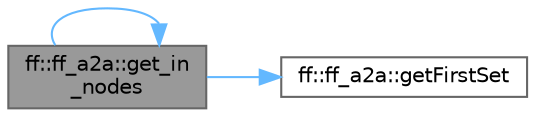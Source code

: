 digraph "ff::ff_a2a::get_in_nodes"
{
 // LATEX_PDF_SIZE
  bgcolor="transparent";
  edge [fontname=Helvetica,fontsize=10,labelfontname=Helvetica,labelfontsize=10];
  node [fontname=Helvetica,fontsize=10,shape=box,height=0.2,width=0.4];
  rankdir="LR";
  Node1 [id="Node000001",label="ff::ff_a2a::get_in\l_nodes",height=0.2,width=0.4,color="gray40", fillcolor="grey60", style="filled", fontcolor="black",tooltip=" "];
  Node1 -> Node1 [id="edge1_Node000001_Node000001",color="steelblue1",style="solid",tooltip=" "];
  Node1 -> Node2 [id="edge2_Node000001_Node000002",color="steelblue1",style="solid",tooltip=" "];
  Node2 [id="Node000002",label="ff::ff_a2a::getFirstSet",height=0.2,width=0.4,color="grey40", fillcolor="white", style="filled",URL="$classff_1_1ff__a2a.html#aab5b0ed53d04a6ae56fcc801f7f7ce7c",tooltip=" "];
}
